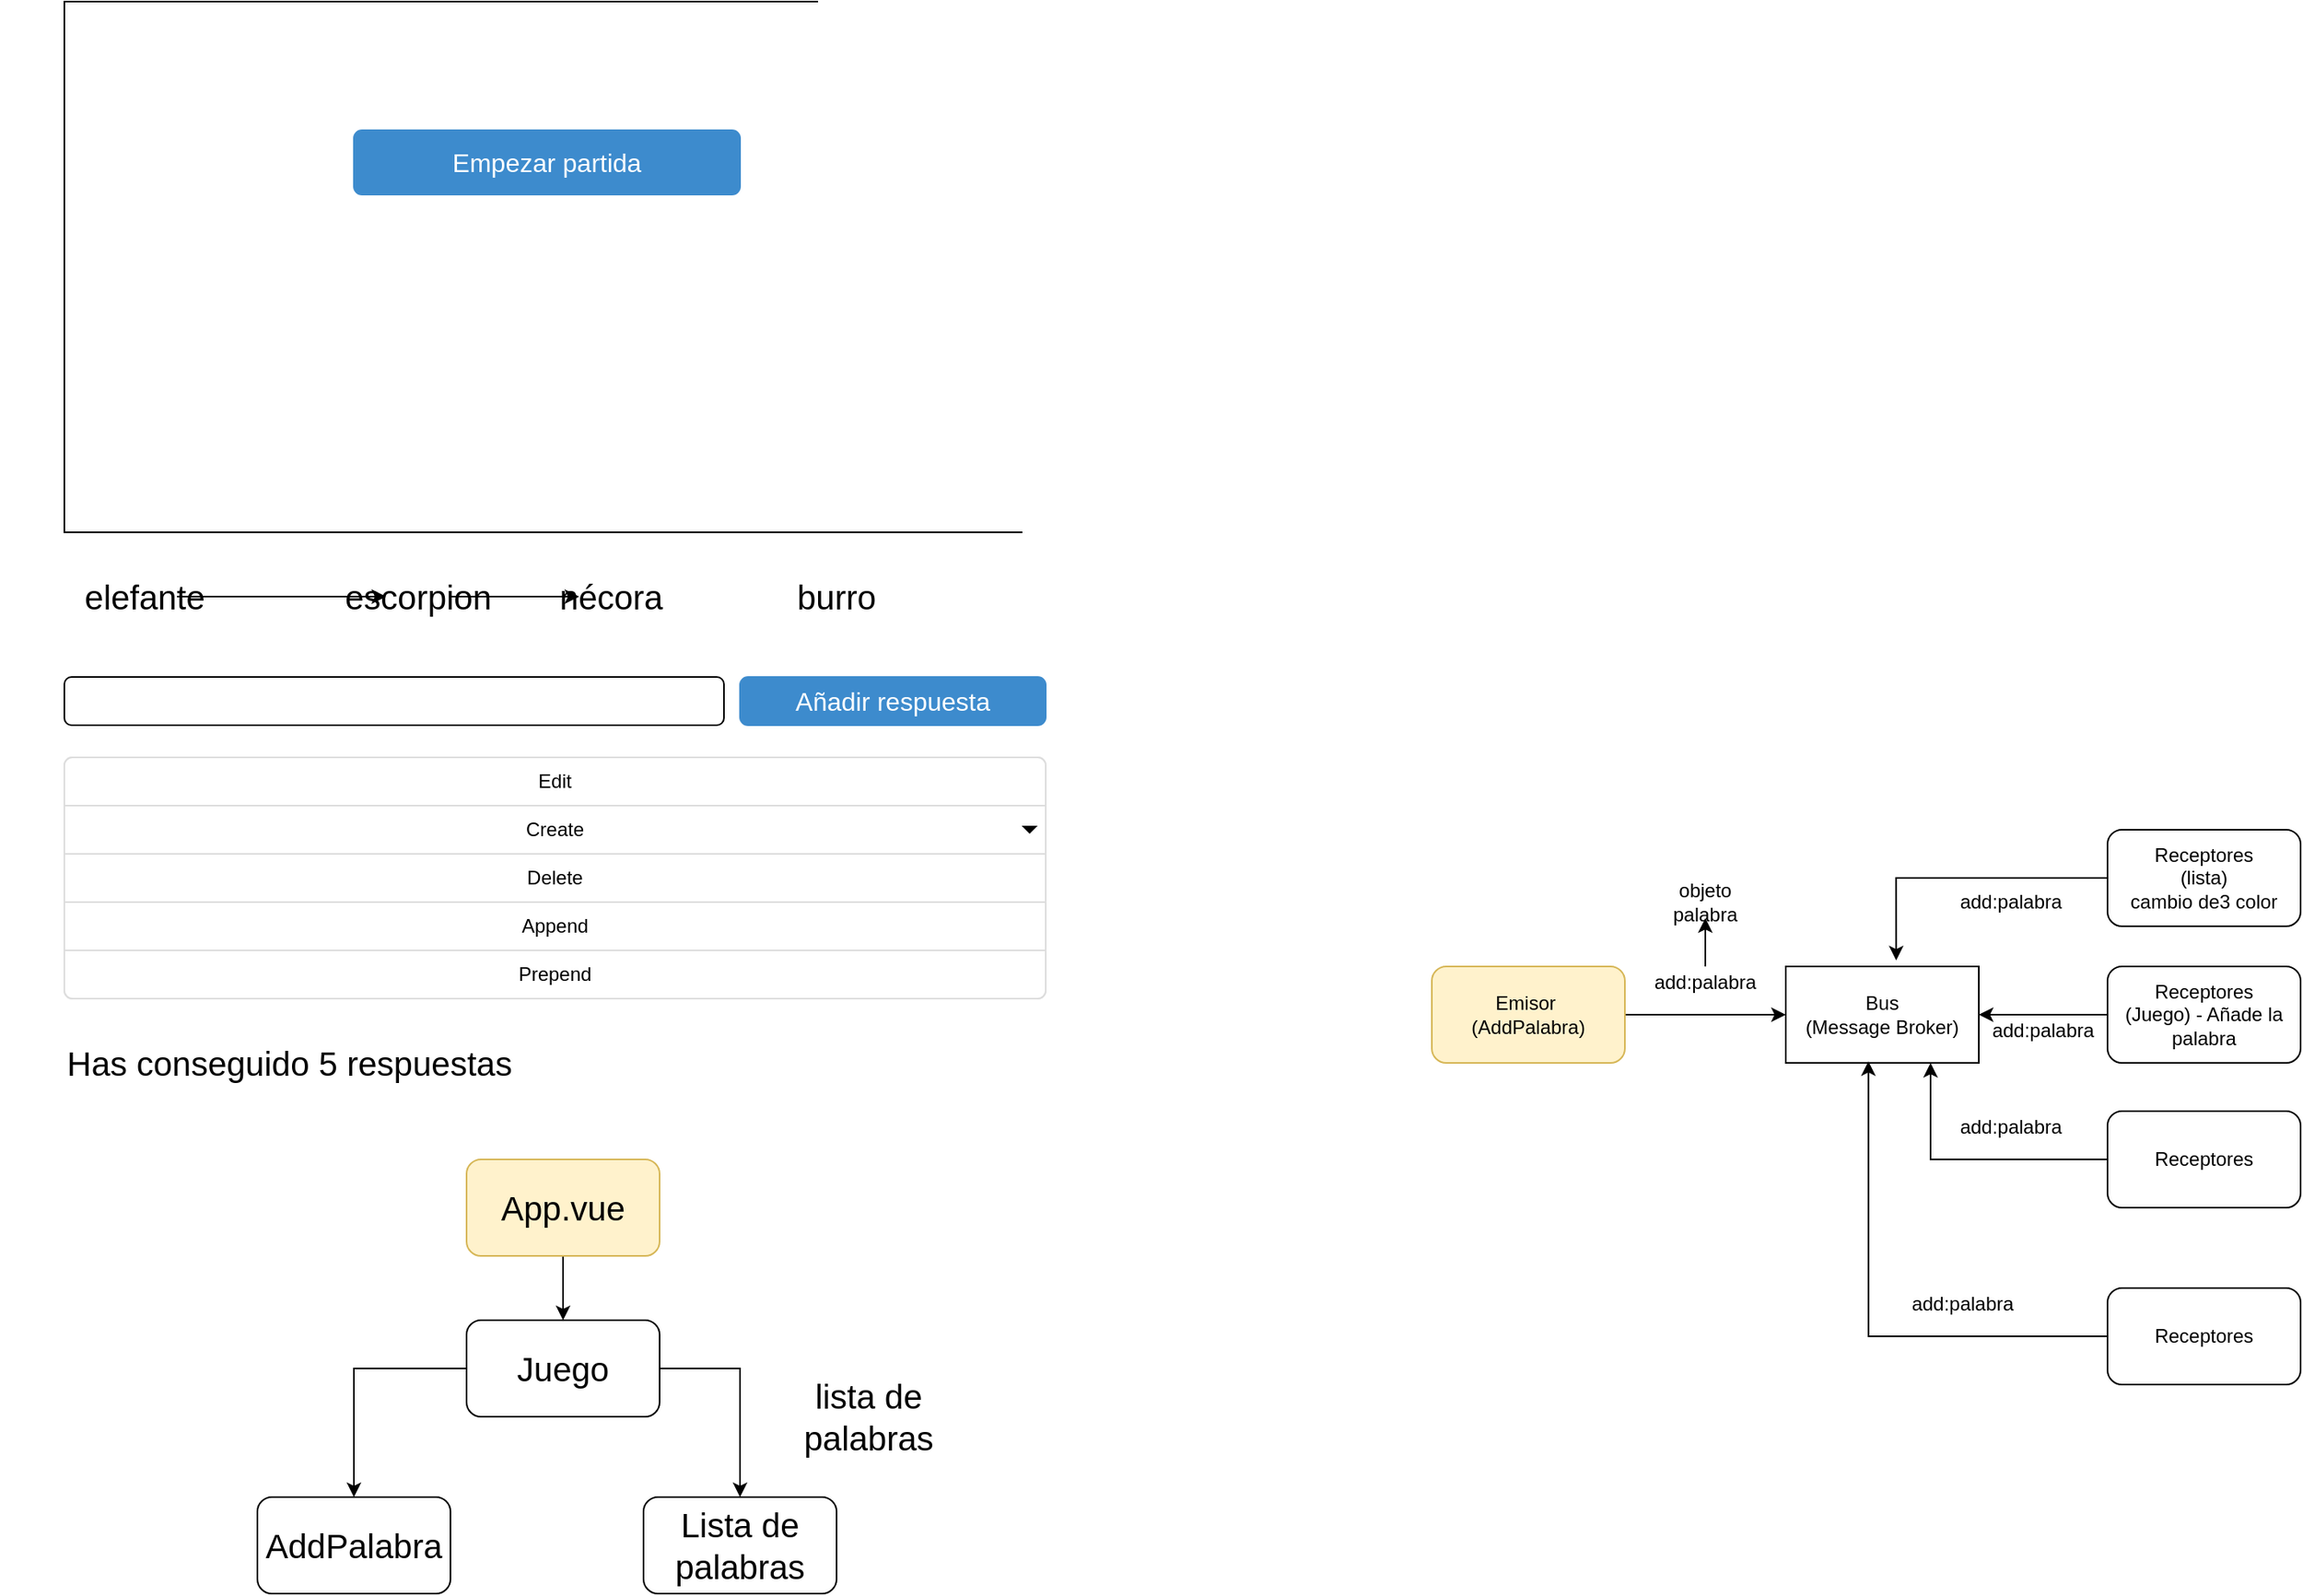 <mxfile version="12.6.5" type="device"><diagram id="MOf6IhQMTpOJTzgBMI16" name="Page-1"><mxGraphModel dx="760" dy="690" grid="1" gridSize="10" guides="1" tooltips="1" connect="1" arrows="1" fold="1" page="1" pageScale="1" pageWidth="827" pageHeight="1169" math="0" shadow="0"><root><mxCell id="0"/><mxCell id="1" parent="0"/><mxCell id="vDLk6diaoH0RrPZu3BXj-4" value="" style="rounded=0;whiteSpace=wrap;html=1;" parent="1" vertex="1"><mxGeometry x="100" y="60" width="620" height="330" as="geometry"/></mxCell><mxCell id="vDLk6diaoH0RrPZu3BXj-1" value="" style="rounded=1;whiteSpace=wrap;html=1;" parent="1" vertex="1"><mxGeometry x="100" y="480" width="410" height="30" as="geometry"/></mxCell><mxCell id="vDLk6diaoH0RrPZu3BXj-3" value="Empezar partida" style="html=1;shadow=0;dashed=0;shape=mxgraph.bootstrap.rrect;rSize=5;fillColor=#3D8BCD;align=center;strokeColor=#3D8BCD;fontColor=#ffffff;fontSize=16;whiteSpace=wrap;" parent="1" vertex="1"><mxGeometry x="280" y="140" width="240" height="40" as="geometry"/></mxCell><mxCell id="vDLk6diaoH0RrPZu3BXj-6" value="Añadir respuesta" style="html=1;shadow=0;dashed=0;shape=mxgraph.bootstrap.rrect;rSize=5;fillColor=#3D8BCD;align=center;strokeColor=#3D8BCD;fontColor=#ffffff;fontSize=16;whiteSpace=wrap;" parent="1" vertex="1"><mxGeometry x="520" y="480" width="190" height="30" as="geometry"/></mxCell><mxCell id="vDLk6diaoH0RrPZu3BXj-10" style="edgeStyle=orthogonalEdgeStyle;rounded=0;orthogonalLoop=1;jettySize=auto;html=1;fontSize=21;" parent="1" source="vDLk6diaoH0RrPZu3BXj-7" target="vDLk6diaoH0RrPZu3BXj-8" edge="1"><mxGeometry relative="1" as="geometry"/></mxCell><mxCell id="vDLk6diaoH0RrPZu3BXj-7" value="elefante" style="text;html=1;strokeColor=none;fillColor=none;align=center;verticalAlign=middle;whiteSpace=wrap;rounded=0;fontSize=21;" parent="1" vertex="1"><mxGeometry x="130" y="420" width="40" height="20" as="geometry"/></mxCell><mxCell id="vDLk6diaoH0RrPZu3BXj-11" style="edgeStyle=orthogonalEdgeStyle;rounded=0;orthogonalLoop=1;jettySize=auto;html=1;entryX=0;entryY=0.5;entryDx=0;entryDy=0;fontSize=21;" parent="1" source="vDLk6diaoH0RrPZu3BXj-8" target="vDLk6diaoH0RrPZu3BXj-9" edge="1"><mxGeometry relative="1" as="geometry"/></mxCell><mxCell id="vDLk6diaoH0RrPZu3BXj-8" value="escorpion" style="text;html=1;strokeColor=none;fillColor=none;align=center;verticalAlign=middle;whiteSpace=wrap;rounded=0;fontSize=21;" parent="1" vertex="1"><mxGeometry x="300" y="420" width="40" height="20" as="geometry"/></mxCell><mxCell id="vDLk6diaoH0RrPZu3BXj-9" value="nécora" style="text;html=1;strokeColor=none;fillColor=none;align=center;verticalAlign=middle;whiteSpace=wrap;rounded=0;fontSize=21;" parent="1" vertex="1"><mxGeometry x="420" y="420" width="40" height="20" as="geometry"/></mxCell><mxCell id="vDLk6diaoH0RrPZu3BXj-12" value="burro" style="text;html=1;strokeColor=none;fillColor=none;align=center;verticalAlign=middle;whiteSpace=wrap;rounded=0;fontSize=21;" parent="1" vertex="1"><mxGeometry x="560" y="420" width="40" height="20" as="geometry"/></mxCell><mxCell id="vDLk6diaoH0RrPZu3BXj-13" value="" style="html=1;shadow=0;dashed=0;shape=mxgraph.bootstrap.rrect;rSize=5;strokeColor=#dddddd;html=1;whiteSpace=wrap;fillColor=#ffffff;fontSize=21;" parent="1" vertex="1"><mxGeometry x="100" y="530" width="610" height="150" as="geometry"/></mxCell><mxCell id="vDLk6diaoH0RrPZu3BXj-14" value="Edit" style="strokeColor=inherit;fillColor=inherit;gradientColor=inherit;html=1;shadow=0;dashed=0;shape=mxgraph.bootstrap.topButton;rSize=5;perimeter=none;whiteSpace=wrap;resizeWidth=1;" parent="vDLk6diaoH0RrPZu3BXj-13" vertex="1"><mxGeometry width="610" height="30" relative="1" as="geometry"/></mxCell><mxCell id="vDLk6diaoH0RrPZu3BXj-15" value="Create" style="strokeColor=inherit;fillColor=inherit;gradientColor=inherit;html=1;shadow=0;dashed=0;shape=mxgraph.bootstrap.rect;perimeter=none;whiteSpace=wrap;resizeWidth=1;" parent="vDLk6diaoH0RrPZu3BXj-13" vertex="1"><mxGeometry width="610" height="30" relative="1" as="geometry"><mxPoint y="30" as="offset"/></mxGeometry></mxCell><mxCell id="vDLk6diaoH0RrPZu3BXj-16" value="" style="shape=triangle;direction=south;fillColor=#000000;strokeColor=none;perimeter=none;" parent="vDLk6diaoH0RrPZu3BXj-15" vertex="1"><mxGeometry x="1" y="0.5" width="10" height="5" relative="1" as="geometry"><mxPoint x="-15" y="-2.5" as="offset"/></mxGeometry></mxCell><mxCell id="vDLk6diaoH0RrPZu3BXj-17" value="Delete" style="strokeColor=inherit;fillColor=inherit;gradientColor=inherit;html=1;shadow=0;dashed=0;shape=mxgraph.bootstrap.rect;perimeter=none;whiteSpace=wrap;resizeWidth=1;" parent="vDLk6diaoH0RrPZu3BXj-13" vertex="1"><mxGeometry width="610" height="30" relative="1" as="geometry"><mxPoint y="60" as="offset"/></mxGeometry></mxCell><mxCell id="vDLk6diaoH0RrPZu3BXj-18" value="Append" style="strokeColor=inherit;fillColor=inherit;gradientColor=inherit;html=1;shadow=0;dashed=0;shape=mxgraph.bootstrap.rect;perimeter=none;whiteSpace=wrap;resizeWidth=1;" parent="vDLk6diaoH0RrPZu3BXj-13" vertex="1"><mxGeometry width="610" height="30" relative="1" as="geometry"><mxPoint y="90" as="offset"/></mxGeometry></mxCell><mxCell id="vDLk6diaoH0RrPZu3BXj-19" value="Prepend" style="strokeColor=inherit;fillColor=inherit;gradientColor=inherit;html=1;shadow=0;dashed=0;shape=mxgraph.bootstrap.bottomButton;rSize=5;perimeter=none;whiteSpace=wrap;resizeWidth=1;" parent="vDLk6diaoH0RrPZu3BXj-13" vertex="1"><mxGeometry y="1" width="610" height="30" relative="1" as="geometry"><mxPoint y="-30" as="offset"/></mxGeometry></mxCell><mxCell id="vDLk6diaoH0RrPZu3BXj-20" value="Has conseguido 5 respuestas" style="text;html=1;strokeColor=none;fillColor=none;align=center;verticalAlign=middle;whiteSpace=wrap;rounded=0;fontSize=21;" parent="1" vertex="1"><mxGeometry x="60" y="710" width="360" height="20" as="geometry"/></mxCell><mxCell id="vDLk6diaoH0RrPZu3BXj-23" style="edgeStyle=orthogonalEdgeStyle;rounded=0;orthogonalLoop=1;jettySize=auto;html=1;entryX=0.5;entryY=0;entryDx=0;entryDy=0;fontSize=21;" parent="1" source="vDLk6diaoH0RrPZu3BXj-21" target="vDLk6diaoH0RrPZu3BXj-22" edge="1"><mxGeometry relative="1" as="geometry"/></mxCell><mxCell id="vDLk6diaoH0RrPZu3BXj-21" value="App.vue" style="rounded=1;whiteSpace=wrap;html=1;fontSize=21;fillColor=#fff2cc;strokeColor=#d6b656;" parent="1" vertex="1"><mxGeometry x="350" y="780" width="120" height="60" as="geometry"/></mxCell><mxCell id="vDLk6diaoH0RrPZu3BXj-25" style="edgeStyle=orthogonalEdgeStyle;rounded=0;orthogonalLoop=1;jettySize=auto;html=1;entryX=0.5;entryY=0;entryDx=0;entryDy=0;fontSize=21;" parent="1" source="vDLk6diaoH0RrPZu3BXj-22" target="vDLk6diaoH0RrPZu3BXj-24" edge="1"><mxGeometry relative="1" as="geometry"/></mxCell><mxCell id="vDLk6diaoH0RrPZu3BXj-27" style="edgeStyle=orthogonalEdgeStyle;rounded=0;orthogonalLoop=1;jettySize=auto;html=1;entryX=0.5;entryY=0;entryDx=0;entryDy=0;fontSize=21;exitX=1;exitY=0.5;exitDx=0;exitDy=0;" parent="1" source="vDLk6diaoH0RrPZu3BXj-22" target="vDLk6diaoH0RrPZu3BXj-26" edge="1"><mxGeometry relative="1" as="geometry"/></mxCell><mxCell id="vDLk6diaoH0RrPZu3BXj-22" value="Juego" style="rounded=1;whiteSpace=wrap;html=1;fontSize=21;" parent="1" vertex="1"><mxGeometry x="350" y="880" width="120" height="60" as="geometry"/></mxCell><mxCell id="vDLk6diaoH0RrPZu3BXj-24" value="AddPalabra" style="rounded=1;whiteSpace=wrap;html=1;fontSize=21;" parent="1" vertex="1"><mxGeometry x="220" y="990" width="120" height="60" as="geometry"/></mxCell><mxCell id="vDLk6diaoH0RrPZu3BXj-26" value="Lista de palabras" style="rounded=1;whiteSpace=wrap;html=1;fontSize=21;" parent="1" vertex="1"><mxGeometry x="460" y="990" width="120" height="60" as="geometry"/></mxCell><mxCell id="vDLk6diaoH0RrPZu3BXj-28" value="lista de palabras" style="text;html=1;strokeColor=none;fillColor=none;align=center;verticalAlign=middle;whiteSpace=wrap;rounded=0;fontSize=21;" parent="1" vertex="1"><mxGeometry x="580" y="930" width="40" height="20" as="geometry"/></mxCell><mxCell id="wIWTQOL89KaRPsjXvDEE-4" value="Bus&lt;br&gt;(Message Broker)" style="rounded=0;whiteSpace=wrap;html=1;" vertex="1" parent="1"><mxGeometry x="1170" y="660" width="120" height="60" as="geometry"/></mxCell><mxCell id="wIWTQOL89KaRPsjXvDEE-6" style="edgeStyle=orthogonalEdgeStyle;rounded=0;orthogonalLoop=1;jettySize=auto;html=1;entryX=0;entryY=0.5;entryDx=0;entryDy=0;" edge="1" parent="1" source="wIWTQOL89KaRPsjXvDEE-5" target="wIWTQOL89KaRPsjXvDEE-4"><mxGeometry relative="1" as="geometry"/></mxCell><mxCell id="wIWTQOL89KaRPsjXvDEE-5" value="Emisor&amp;nbsp;&lt;br&gt;(AddPalabra)" style="rounded=1;whiteSpace=wrap;html=1;fillColor=#fff2cc;strokeColor=#d6b656;" vertex="1" parent="1"><mxGeometry x="950" y="660" width="120" height="60" as="geometry"/></mxCell><mxCell id="wIWTQOL89KaRPsjXvDEE-9" style="edgeStyle=orthogonalEdgeStyle;rounded=0;orthogonalLoop=1;jettySize=auto;html=1;" edge="1" parent="1" source="wIWTQOL89KaRPsjXvDEE-7" target="wIWTQOL89KaRPsjXvDEE-8"><mxGeometry relative="1" as="geometry"/></mxCell><mxCell id="wIWTQOL89KaRPsjXvDEE-7" value="add:palabra" style="text;html=1;strokeColor=none;fillColor=none;align=center;verticalAlign=middle;whiteSpace=wrap;rounded=0;" vertex="1" parent="1"><mxGeometry x="1100" y="660" width="40" height="20" as="geometry"/></mxCell><mxCell id="wIWTQOL89KaRPsjXvDEE-8" value="objeto palabra" style="text;html=1;strokeColor=none;fillColor=none;align=center;verticalAlign=middle;whiteSpace=wrap;rounded=0;" vertex="1" parent="1"><mxGeometry x="1100" y="610" width="40" height="20" as="geometry"/></mxCell><mxCell id="wIWTQOL89KaRPsjXvDEE-14" style="edgeStyle=orthogonalEdgeStyle;rounded=0;orthogonalLoop=1;jettySize=auto;html=1;entryX=0.572;entryY=-0.063;entryDx=0;entryDy=0;entryPerimeter=0;" edge="1" parent="1" source="wIWTQOL89KaRPsjXvDEE-10" target="wIWTQOL89KaRPsjXvDEE-4"><mxGeometry relative="1" as="geometry"/></mxCell><mxCell id="wIWTQOL89KaRPsjXvDEE-10" value="Receptores&lt;br&gt;(lista)&lt;br&gt;cambio de3 color" style="rounded=1;whiteSpace=wrap;html=1;" vertex="1" parent="1"><mxGeometry x="1370" y="575" width="120" height="60" as="geometry"/></mxCell><mxCell id="wIWTQOL89KaRPsjXvDEE-15" style="edgeStyle=orthogonalEdgeStyle;rounded=0;orthogonalLoop=1;jettySize=auto;html=1;" edge="1" parent="1" source="wIWTQOL89KaRPsjXvDEE-11" target="wIWTQOL89KaRPsjXvDEE-4"><mxGeometry relative="1" as="geometry"/></mxCell><mxCell id="wIWTQOL89KaRPsjXvDEE-11" value="Receptores&lt;br&gt;(Juego) - Añade la palabra" style="rounded=1;whiteSpace=wrap;html=1;" vertex="1" parent="1"><mxGeometry x="1370" y="660" width="120" height="60" as="geometry"/></mxCell><mxCell id="wIWTQOL89KaRPsjXvDEE-16" style="edgeStyle=orthogonalEdgeStyle;rounded=0;orthogonalLoop=1;jettySize=auto;html=1;entryX=0.75;entryY=1;entryDx=0;entryDy=0;" edge="1" parent="1" source="wIWTQOL89KaRPsjXvDEE-12" target="wIWTQOL89KaRPsjXvDEE-4"><mxGeometry relative="1" as="geometry"/></mxCell><mxCell id="wIWTQOL89KaRPsjXvDEE-12" value="Receptores" style="rounded=1;whiteSpace=wrap;html=1;" vertex="1" parent="1"><mxGeometry x="1370" y="750" width="120" height="60" as="geometry"/></mxCell><mxCell id="wIWTQOL89KaRPsjXvDEE-17" style="edgeStyle=orthogonalEdgeStyle;rounded=0;orthogonalLoop=1;jettySize=auto;html=1;entryX=0.428;entryY=0.983;entryDx=0;entryDy=0;entryPerimeter=0;" edge="1" parent="1" source="wIWTQOL89KaRPsjXvDEE-13" target="wIWTQOL89KaRPsjXvDEE-4"><mxGeometry relative="1" as="geometry"/></mxCell><mxCell id="wIWTQOL89KaRPsjXvDEE-13" value="Receptores" style="rounded=1;whiteSpace=wrap;html=1;" vertex="1" parent="1"><mxGeometry x="1370" y="860" width="120" height="60" as="geometry"/></mxCell><mxCell id="wIWTQOL89KaRPsjXvDEE-18" value="add:palabra" style="text;html=1;strokeColor=none;fillColor=none;align=center;verticalAlign=middle;whiteSpace=wrap;rounded=0;" vertex="1" parent="1"><mxGeometry x="1260" y="860" width="40" height="20" as="geometry"/></mxCell><mxCell id="wIWTQOL89KaRPsjXvDEE-19" value="add:palabra" style="text;html=1;strokeColor=none;fillColor=none;align=center;verticalAlign=middle;whiteSpace=wrap;rounded=0;" vertex="1" parent="1"><mxGeometry x="1290" y="750" width="40" height="20" as="geometry"/></mxCell><mxCell id="wIWTQOL89KaRPsjXvDEE-20" value="add:palabra" style="text;html=1;strokeColor=none;fillColor=none;align=center;verticalAlign=middle;whiteSpace=wrap;rounded=0;" vertex="1" parent="1"><mxGeometry x="1310" y="690" width="40" height="20" as="geometry"/></mxCell><mxCell id="wIWTQOL89KaRPsjXvDEE-21" value="add:palabra" style="text;html=1;strokeColor=none;fillColor=none;align=center;verticalAlign=middle;whiteSpace=wrap;rounded=0;" vertex="1" parent="1"><mxGeometry x="1290" y="610" width="40" height="20" as="geometry"/></mxCell></root></mxGraphModel></diagram></mxfile>